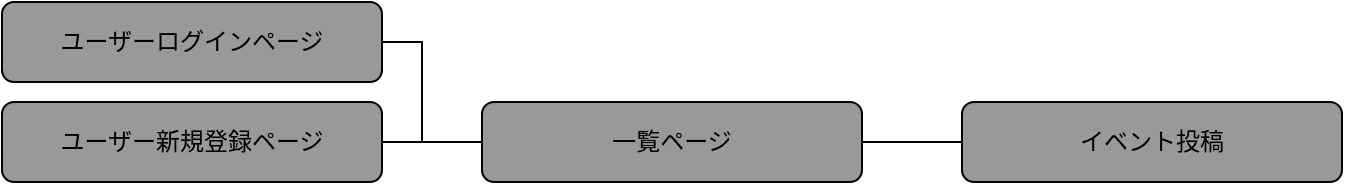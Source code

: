 <mxfile>
    <diagram id="r3cO_AySX4tdEvk8nflb" name="ページ1">
        <mxGraphModel dx="1000" dy="794" grid="1" gridSize="10" guides="1" tooltips="1" connect="1" arrows="1" fold="1" page="1" pageScale="1" pageWidth="1654" pageHeight="1169" background="#ffffff" math="0" shadow="0">
            <root>
                <mxCell id="0"/>
                <mxCell id="1" parent="0"/>
                <mxCell id="5" style="edgeStyle=none;html=1;exitX=1;exitY=0.5;exitDx=0;exitDy=0;entryX=0;entryY=0.5;entryDx=0;entryDy=0;endArrow=none;endFill=0;rounded=0;strokeColor=#000000;" edge="1" parent="1" source="2" target="4">
                    <mxGeometry relative="1" as="geometry">
                        <Array as="points">
                            <mxPoint x="290" y="220"/>
                            <mxPoint x="290" y="270"/>
                        </Array>
                    </mxGeometry>
                </mxCell>
                <mxCell id="2" value="ユーザーログインページ" style="rounded=1;whiteSpace=wrap;html=1;fillColor=#999999;fontColor=#000000;labelBorderColor=none;labelBackgroundColor=none;gradientColor=none;strokeColor=#000000;" vertex="1" parent="1">
                    <mxGeometry x="80" y="200" width="190" height="40" as="geometry"/>
                </mxCell>
                <mxCell id="6" style="edgeStyle=none;html=1;exitX=1;exitY=0.5;exitDx=0;exitDy=0;entryX=0;entryY=0.5;entryDx=0;entryDy=0;endArrow=none;endFill=0;strokeColor=#000000;" edge="1" parent="1" source="3" target="4">
                    <mxGeometry relative="1" as="geometry"/>
                </mxCell>
                <mxCell id="3" value="ユーザー新規登録ページ" style="rounded=1;whiteSpace=wrap;html=1;fillColor=#999999;fontColor=#000000;strokeColor=#000000;" vertex="1" parent="1">
                    <mxGeometry x="80" y="250" width="190" height="40" as="geometry"/>
                </mxCell>
                <mxCell id="8" style="edgeStyle=none;rounded=0;html=1;exitX=1;exitY=0.5;exitDx=0;exitDy=0;entryX=0;entryY=0.5;entryDx=0;entryDy=0;endArrow=none;endFill=0;strokeColor=#000000;" edge="1" parent="1" source="4" target="7">
                    <mxGeometry relative="1" as="geometry"/>
                </mxCell>
                <mxCell id="4" value="一覧ページ" style="rounded=1;whiteSpace=wrap;html=1;fillColor=#999999;fontColor=#000000;strokeColor=#000000;" vertex="1" parent="1">
                    <mxGeometry x="320" y="250" width="190" height="40" as="geometry"/>
                </mxCell>
                <mxCell id="7" value="イベント投稿" style="rounded=1;whiteSpace=wrap;html=1;fillColor=#999999;fontColor=#000000;strokeColor=#000000;" vertex="1" parent="1">
                    <mxGeometry x="560" y="250" width="190" height="40" as="geometry"/>
                </mxCell>
            </root>
        </mxGraphModel>
    </diagram>
</mxfile>